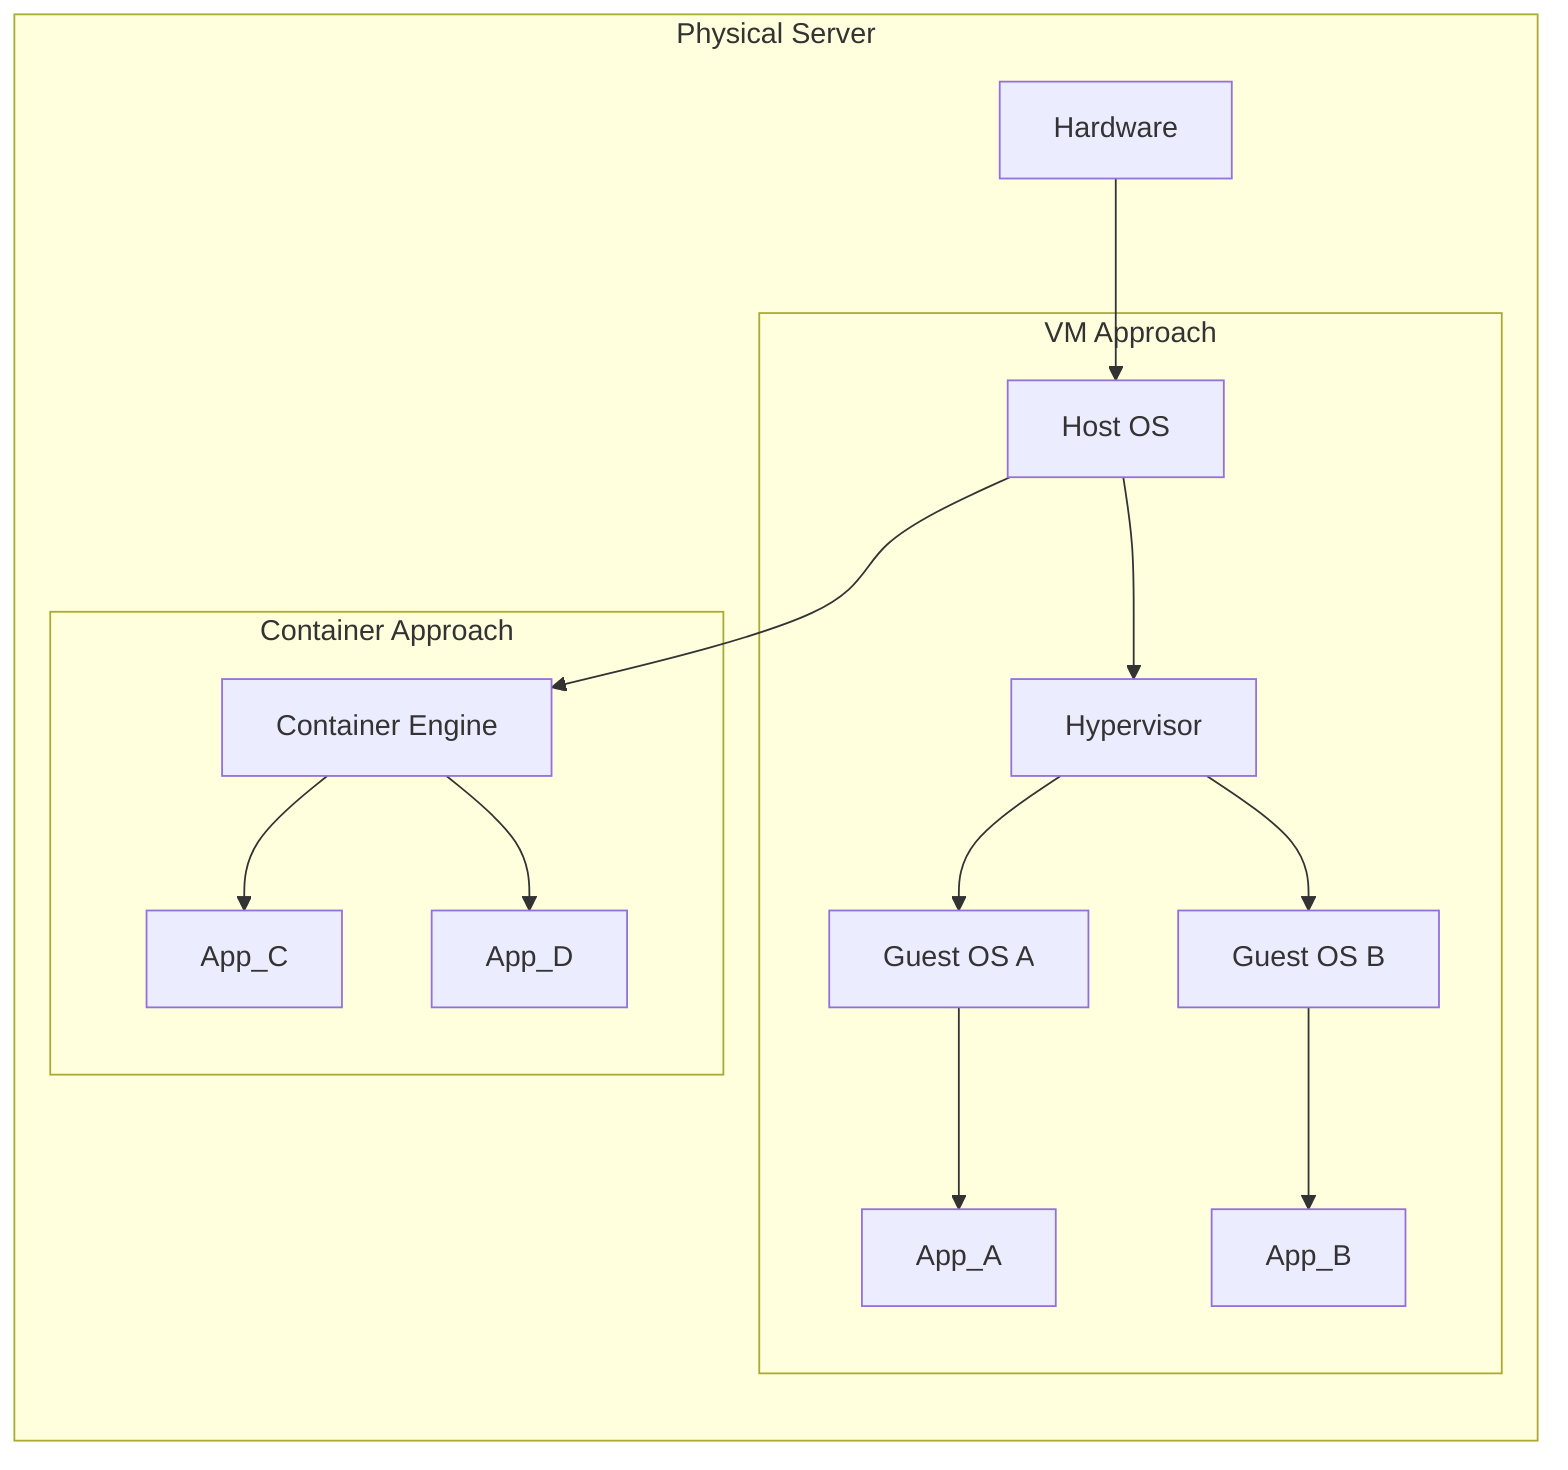 graph TD
    subgraph Physical Server
        direction TB
        HW[Hardware] --> HostOS[Host OS];

        subgraph VM Approach
            HostOS --> Hypervisor;
            Hypervisor --> GuestOS_A[Guest OS A];
            Hypervisor --> GuestOS_B[Guest OS B];
            GuestOS_A --> App_A;
            GuestOS_B --> App_B;
        end

        subgraph Container Approach
            HostOS --> ContainerEngine[Container Engine];
            ContainerEngine --> App_C;
            ContainerEngine --> App_D;
        end
    end